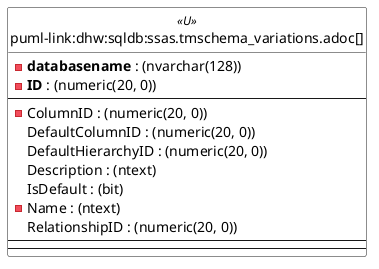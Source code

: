 @startuml
left to right direction
'top to bottom direction
hide circle
'avoide "." issues:
set namespaceSeparator none


skinparam class {
  BackgroundColor White
  BackgroundColor<<FN>> Yellow
  BackgroundColor<<FS>> Yellow
  BackgroundColor<<FT>> LightGray
  BackgroundColor<<IF>> Yellow
  BackgroundColor<<IS>> Yellow
  BackgroundColor<<P>> Aqua
  BackgroundColor<<PC>> Aqua
  BackgroundColor<<SN>> Yellow
  BackgroundColor<<SO>> SlateBlue
  BackgroundColor<<TF>> LightGray
  BackgroundColor<<TR>> Tomato
  BackgroundColor<<U>> White
  BackgroundColor<<V>> WhiteSmoke
  BackgroundColor<<X>> Aqua
  BackgroundColor<<external>> AliceBlue
}


entity "puml-link:dhw:sqldb:ssas.tmschema_variations.adoc[]" as ssas.TMSCHEMA_VARIATIONS << U >> {
  - **databasename** : (nvarchar(128))
  - **ID** : (numeric(20, 0))
  --
  - ColumnID : (numeric(20, 0))
  DefaultColumnID : (numeric(20, 0))
  DefaultHierarchyID : (numeric(20, 0))
  Description : (ntext)
  IsDefault : (bit)
  - Name : (ntext)
  RelationshipID : (numeric(20, 0))
  --
  --
}



@enduml

